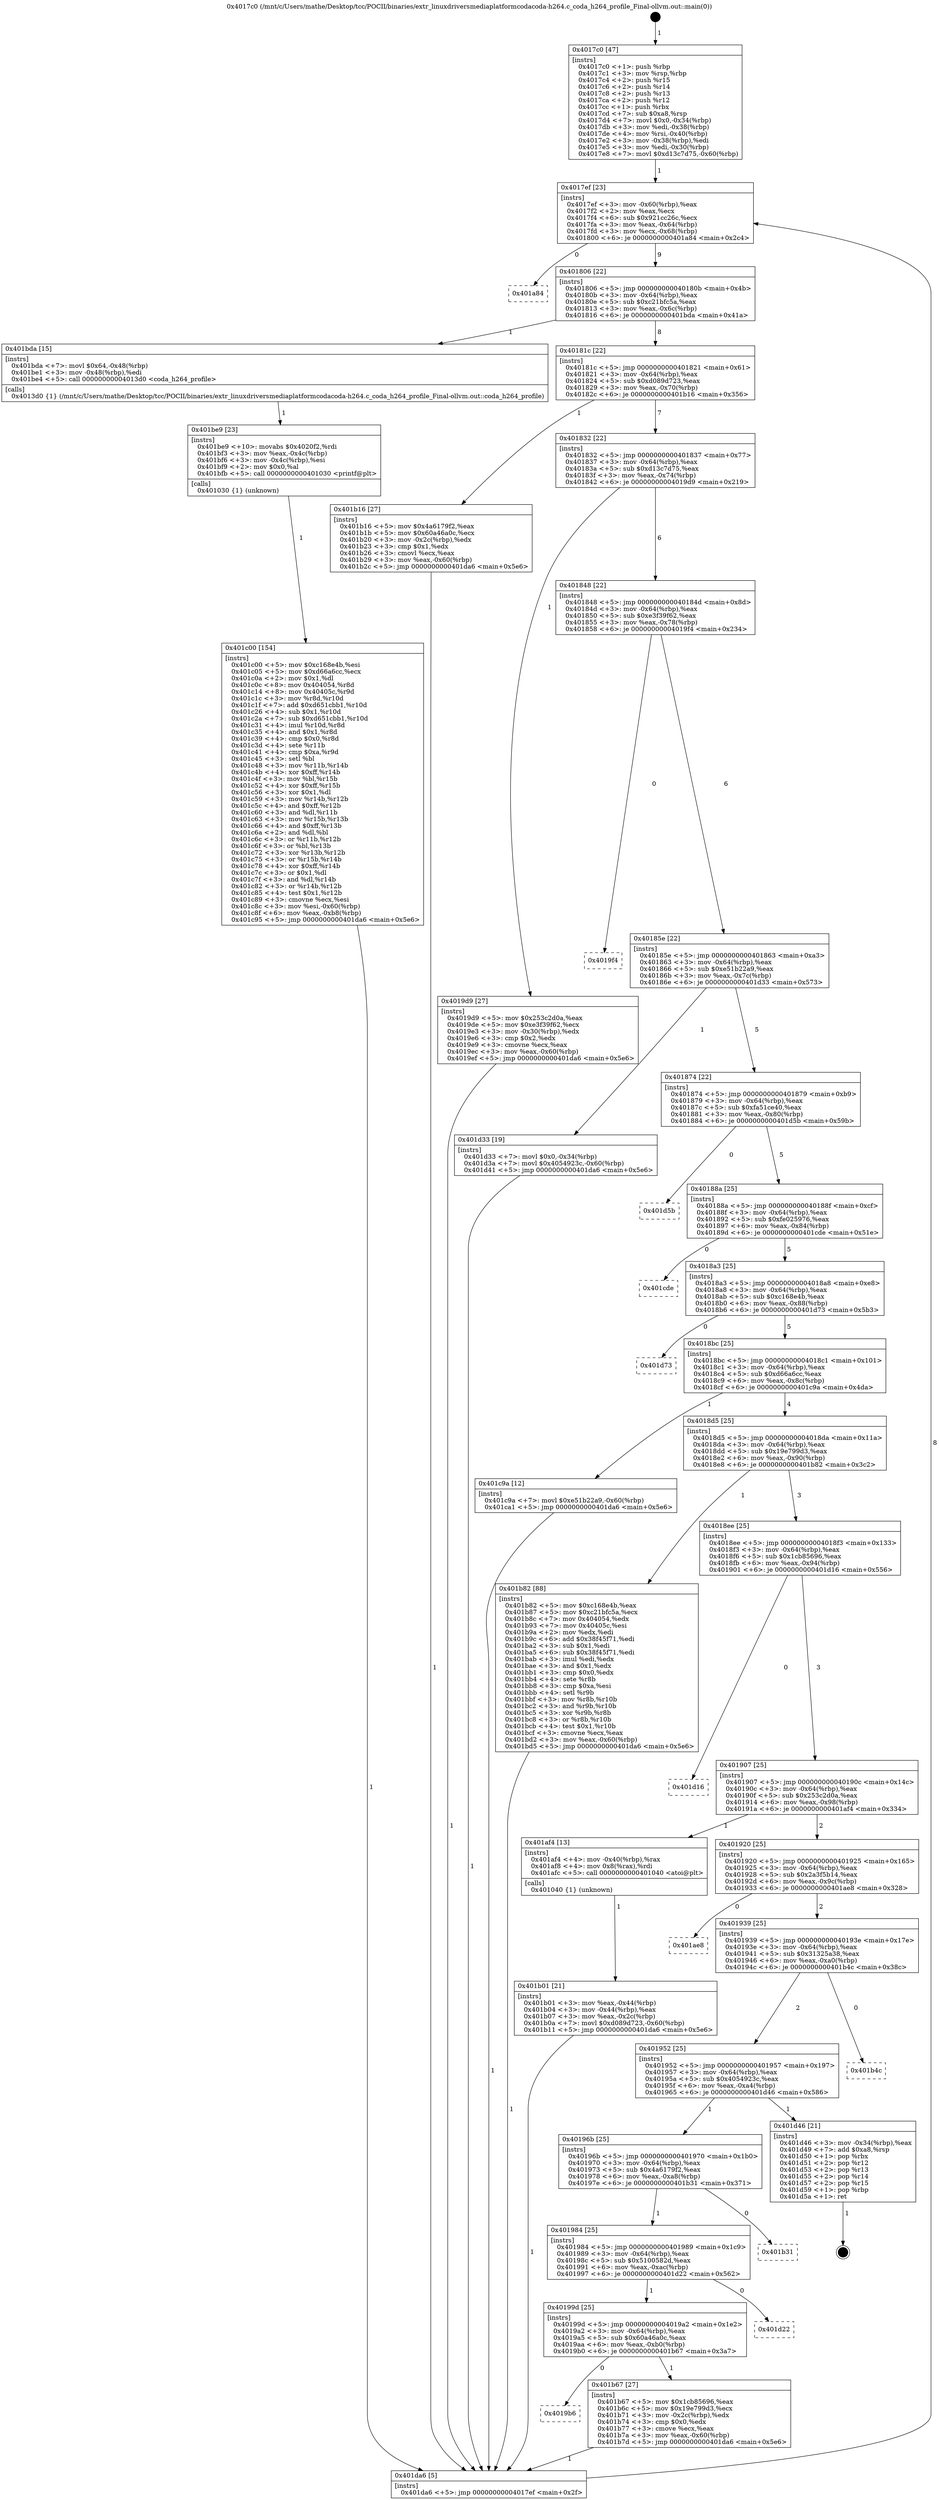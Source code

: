 digraph "0x4017c0" {
  label = "0x4017c0 (/mnt/c/Users/mathe/Desktop/tcc/POCII/binaries/extr_linuxdriversmediaplatformcodacoda-h264.c_coda_h264_profile_Final-ollvm.out::main(0))"
  labelloc = "t"
  node[shape=record]

  Entry [label="",width=0.3,height=0.3,shape=circle,fillcolor=black,style=filled]
  "0x4017ef" [label="{
     0x4017ef [23]\l
     | [instrs]\l
     &nbsp;&nbsp;0x4017ef \<+3\>: mov -0x60(%rbp),%eax\l
     &nbsp;&nbsp;0x4017f2 \<+2\>: mov %eax,%ecx\l
     &nbsp;&nbsp;0x4017f4 \<+6\>: sub $0x921cc26c,%ecx\l
     &nbsp;&nbsp;0x4017fa \<+3\>: mov %eax,-0x64(%rbp)\l
     &nbsp;&nbsp;0x4017fd \<+3\>: mov %ecx,-0x68(%rbp)\l
     &nbsp;&nbsp;0x401800 \<+6\>: je 0000000000401a84 \<main+0x2c4\>\l
  }"]
  "0x401a84" [label="{
     0x401a84\l
  }", style=dashed]
  "0x401806" [label="{
     0x401806 [22]\l
     | [instrs]\l
     &nbsp;&nbsp;0x401806 \<+5\>: jmp 000000000040180b \<main+0x4b\>\l
     &nbsp;&nbsp;0x40180b \<+3\>: mov -0x64(%rbp),%eax\l
     &nbsp;&nbsp;0x40180e \<+5\>: sub $0xc21bfc5a,%eax\l
     &nbsp;&nbsp;0x401813 \<+3\>: mov %eax,-0x6c(%rbp)\l
     &nbsp;&nbsp;0x401816 \<+6\>: je 0000000000401bda \<main+0x41a\>\l
  }"]
  Exit [label="",width=0.3,height=0.3,shape=circle,fillcolor=black,style=filled,peripheries=2]
  "0x401bda" [label="{
     0x401bda [15]\l
     | [instrs]\l
     &nbsp;&nbsp;0x401bda \<+7\>: movl $0x64,-0x48(%rbp)\l
     &nbsp;&nbsp;0x401be1 \<+3\>: mov -0x48(%rbp),%edi\l
     &nbsp;&nbsp;0x401be4 \<+5\>: call 00000000004013d0 \<coda_h264_profile\>\l
     | [calls]\l
     &nbsp;&nbsp;0x4013d0 \{1\} (/mnt/c/Users/mathe/Desktop/tcc/POCII/binaries/extr_linuxdriversmediaplatformcodacoda-h264.c_coda_h264_profile_Final-ollvm.out::coda_h264_profile)\l
  }"]
  "0x40181c" [label="{
     0x40181c [22]\l
     | [instrs]\l
     &nbsp;&nbsp;0x40181c \<+5\>: jmp 0000000000401821 \<main+0x61\>\l
     &nbsp;&nbsp;0x401821 \<+3\>: mov -0x64(%rbp),%eax\l
     &nbsp;&nbsp;0x401824 \<+5\>: sub $0xd089d723,%eax\l
     &nbsp;&nbsp;0x401829 \<+3\>: mov %eax,-0x70(%rbp)\l
     &nbsp;&nbsp;0x40182c \<+6\>: je 0000000000401b16 \<main+0x356\>\l
  }"]
  "0x401c00" [label="{
     0x401c00 [154]\l
     | [instrs]\l
     &nbsp;&nbsp;0x401c00 \<+5\>: mov $0xc168e4b,%esi\l
     &nbsp;&nbsp;0x401c05 \<+5\>: mov $0xd66a6cc,%ecx\l
     &nbsp;&nbsp;0x401c0a \<+2\>: mov $0x1,%dl\l
     &nbsp;&nbsp;0x401c0c \<+8\>: mov 0x404054,%r8d\l
     &nbsp;&nbsp;0x401c14 \<+8\>: mov 0x40405c,%r9d\l
     &nbsp;&nbsp;0x401c1c \<+3\>: mov %r8d,%r10d\l
     &nbsp;&nbsp;0x401c1f \<+7\>: add $0xd651cbb1,%r10d\l
     &nbsp;&nbsp;0x401c26 \<+4\>: sub $0x1,%r10d\l
     &nbsp;&nbsp;0x401c2a \<+7\>: sub $0xd651cbb1,%r10d\l
     &nbsp;&nbsp;0x401c31 \<+4\>: imul %r10d,%r8d\l
     &nbsp;&nbsp;0x401c35 \<+4\>: and $0x1,%r8d\l
     &nbsp;&nbsp;0x401c39 \<+4\>: cmp $0x0,%r8d\l
     &nbsp;&nbsp;0x401c3d \<+4\>: sete %r11b\l
     &nbsp;&nbsp;0x401c41 \<+4\>: cmp $0xa,%r9d\l
     &nbsp;&nbsp;0x401c45 \<+3\>: setl %bl\l
     &nbsp;&nbsp;0x401c48 \<+3\>: mov %r11b,%r14b\l
     &nbsp;&nbsp;0x401c4b \<+4\>: xor $0xff,%r14b\l
     &nbsp;&nbsp;0x401c4f \<+3\>: mov %bl,%r15b\l
     &nbsp;&nbsp;0x401c52 \<+4\>: xor $0xff,%r15b\l
     &nbsp;&nbsp;0x401c56 \<+3\>: xor $0x1,%dl\l
     &nbsp;&nbsp;0x401c59 \<+3\>: mov %r14b,%r12b\l
     &nbsp;&nbsp;0x401c5c \<+4\>: and $0xff,%r12b\l
     &nbsp;&nbsp;0x401c60 \<+3\>: and %dl,%r11b\l
     &nbsp;&nbsp;0x401c63 \<+3\>: mov %r15b,%r13b\l
     &nbsp;&nbsp;0x401c66 \<+4\>: and $0xff,%r13b\l
     &nbsp;&nbsp;0x401c6a \<+2\>: and %dl,%bl\l
     &nbsp;&nbsp;0x401c6c \<+3\>: or %r11b,%r12b\l
     &nbsp;&nbsp;0x401c6f \<+3\>: or %bl,%r13b\l
     &nbsp;&nbsp;0x401c72 \<+3\>: xor %r13b,%r12b\l
     &nbsp;&nbsp;0x401c75 \<+3\>: or %r15b,%r14b\l
     &nbsp;&nbsp;0x401c78 \<+4\>: xor $0xff,%r14b\l
     &nbsp;&nbsp;0x401c7c \<+3\>: or $0x1,%dl\l
     &nbsp;&nbsp;0x401c7f \<+3\>: and %dl,%r14b\l
     &nbsp;&nbsp;0x401c82 \<+3\>: or %r14b,%r12b\l
     &nbsp;&nbsp;0x401c85 \<+4\>: test $0x1,%r12b\l
     &nbsp;&nbsp;0x401c89 \<+3\>: cmovne %ecx,%esi\l
     &nbsp;&nbsp;0x401c8c \<+3\>: mov %esi,-0x60(%rbp)\l
     &nbsp;&nbsp;0x401c8f \<+6\>: mov %eax,-0xb8(%rbp)\l
     &nbsp;&nbsp;0x401c95 \<+5\>: jmp 0000000000401da6 \<main+0x5e6\>\l
  }"]
  "0x401b16" [label="{
     0x401b16 [27]\l
     | [instrs]\l
     &nbsp;&nbsp;0x401b16 \<+5\>: mov $0x4a6179f2,%eax\l
     &nbsp;&nbsp;0x401b1b \<+5\>: mov $0x60a46a0c,%ecx\l
     &nbsp;&nbsp;0x401b20 \<+3\>: mov -0x2c(%rbp),%edx\l
     &nbsp;&nbsp;0x401b23 \<+3\>: cmp $0x1,%edx\l
     &nbsp;&nbsp;0x401b26 \<+3\>: cmovl %ecx,%eax\l
     &nbsp;&nbsp;0x401b29 \<+3\>: mov %eax,-0x60(%rbp)\l
     &nbsp;&nbsp;0x401b2c \<+5\>: jmp 0000000000401da6 \<main+0x5e6\>\l
  }"]
  "0x401832" [label="{
     0x401832 [22]\l
     | [instrs]\l
     &nbsp;&nbsp;0x401832 \<+5\>: jmp 0000000000401837 \<main+0x77\>\l
     &nbsp;&nbsp;0x401837 \<+3\>: mov -0x64(%rbp),%eax\l
     &nbsp;&nbsp;0x40183a \<+5\>: sub $0xd13c7d75,%eax\l
     &nbsp;&nbsp;0x40183f \<+3\>: mov %eax,-0x74(%rbp)\l
     &nbsp;&nbsp;0x401842 \<+6\>: je 00000000004019d9 \<main+0x219\>\l
  }"]
  "0x401be9" [label="{
     0x401be9 [23]\l
     | [instrs]\l
     &nbsp;&nbsp;0x401be9 \<+10\>: movabs $0x4020f2,%rdi\l
     &nbsp;&nbsp;0x401bf3 \<+3\>: mov %eax,-0x4c(%rbp)\l
     &nbsp;&nbsp;0x401bf6 \<+3\>: mov -0x4c(%rbp),%esi\l
     &nbsp;&nbsp;0x401bf9 \<+2\>: mov $0x0,%al\l
     &nbsp;&nbsp;0x401bfb \<+5\>: call 0000000000401030 \<printf@plt\>\l
     | [calls]\l
     &nbsp;&nbsp;0x401030 \{1\} (unknown)\l
  }"]
  "0x4019d9" [label="{
     0x4019d9 [27]\l
     | [instrs]\l
     &nbsp;&nbsp;0x4019d9 \<+5\>: mov $0x253c2d0a,%eax\l
     &nbsp;&nbsp;0x4019de \<+5\>: mov $0xe3f39f62,%ecx\l
     &nbsp;&nbsp;0x4019e3 \<+3\>: mov -0x30(%rbp),%edx\l
     &nbsp;&nbsp;0x4019e6 \<+3\>: cmp $0x2,%edx\l
     &nbsp;&nbsp;0x4019e9 \<+3\>: cmovne %ecx,%eax\l
     &nbsp;&nbsp;0x4019ec \<+3\>: mov %eax,-0x60(%rbp)\l
     &nbsp;&nbsp;0x4019ef \<+5\>: jmp 0000000000401da6 \<main+0x5e6\>\l
  }"]
  "0x401848" [label="{
     0x401848 [22]\l
     | [instrs]\l
     &nbsp;&nbsp;0x401848 \<+5\>: jmp 000000000040184d \<main+0x8d\>\l
     &nbsp;&nbsp;0x40184d \<+3\>: mov -0x64(%rbp),%eax\l
     &nbsp;&nbsp;0x401850 \<+5\>: sub $0xe3f39f62,%eax\l
     &nbsp;&nbsp;0x401855 \<+3\>: mov %eax,-0x78(%rbp)\l
     &nbsp;&nbsp;0x401858 \<+6\>: je 00000000004019f4 \<main+0x234\>\l
  }"]
  "0x401da6" [label="{
     0x401da6 [5]\l
     | [instrs]\l
     &nbsp;&nbsp;0x401da6 \<+5\>: jmp 00000000004017ef \<main+0x2f\>\l
  }"]
  "0x4017c0" [label="{
     0x4017c0 [47]\l
     | [instrs]\l
     &nbsp;&nbsp;0x4017c0 \<+1\>: push %rbp\l
     &nbsp;&nbsp;0x4017c1 \<+3\>: mov %rsp,%rbp\l
     &nbsp;&nbsp;0x4017c4 \<+2\>: push %r15\l
     &nbsp;&nbsp;0x4017c6 \<+2\>: push %r14\l
     &nbsp;&nbsp;0x4017c8 \<+2\>: push %r13\l
     &nbsp;&nbsp;0x4017ca \<+2\>: push %r12\l
     &nbsp;&nbsp;0x4017cc \<+1\>: push %rbx\l
     &nbsp;&nbsp;0x4017cd \<+7\>: sub $0xa8,%rsp\l
     &nbsp;&nbsp;0x4017d4 \<+7\>: movl $0x0,-0x34(%rbp)\l
     &nbsp;&nbsp;0x4017db \<+3\>: mov %edi,-0x38(%rbp)\l
     &nbsp;&nbsp;0x4017de \<+4\>: mov %rsi,-0x40(%rbp)\l
     &nbsp;&nbsp;0x4017e2 \<+3\>: mov -0x38(%rbp),%edi\l
     &nbsp;&nbsp;0x4017e5 \<+3\>: mov %edi,-0x30(%rbp)\l
     &nbsp;&nbsp;0x4017e8 \<+7\>: movl $0xd13c7d75,-0x60(%rbp)\l
  }"]
  "0x4019b6" [label="{
     0x4019b6\l
  }", style=dashed]
  "0x4019f4" [label="{
     0x4019f4\l
  }", style=dashed]
  "0x40185e" [label="{
     0x40185e [22]\l
     | [instrs]\l
     &nbsp;&nbsp;0x40185e \<+5\>: jmp 0000000000401863 \<main+0xa3\>\l
     &nbsp;&nbsp;0x401863 \<+3\>: mov -0x64(%rbp),%eax\l
     &nbsp;&nbsp;0x401866 \<+5\>: sub $0xe51b22a9,%eax\l
     &nbsp;&nbsp;0x40186b \<+3\>: mov %eax,-0x7c(%rbp)\l
     &nbsp;&nbsp;0x40186e \<+6\>: je 0000000000401d33 \<main+0x573\>\l
  }"]
  "0x401b67" [label="{
     0x401b67 [27]\l
     | [instrs]\l
     &nbsp;&nbsp;0x401b67 \<+5\>: mov $0x1cb85696,%eax\l
     &nbsp;&nbsp;0x401b6c \<+5\>: mov $0x19e799d3,%ecx\l
     &nbsp;&nbsp;0x401b71 \<+3\>: mov -0x2c(%rbp),%edx\l
     &nbsp;&nbsp;0x401b74 \<+3\>: cmp $0x0,%edx\l
     &nbsp;&nbsp;0x401b77 \<+3\>: cmove %ecx,%eax\l
     &nbsp;&nbsp;0x401b7a \<+3\>: mov %eax,-0x60(%rbp)\l
     &nbsp;&nbsp;0x401b7d \<+5\>: jmp 0000000000401da6 \<main+0x5e6\>\l
  }"]
  "0x401d33" [label="{
     0x401d33 [19]\l
     | [instrs]\l
     &nbsp;&nbsp;0x401d33 \<+7\>: movl $0x0,-0x34(%rbp)\l
     &nbsp;&nbsp;0x401d3a \<+7\>: movl $0x4054923c,-0x60(%rbp)\l
     &nbsp;&nbsp;0x401d41 \<+5\>: jmp 0000000000401da6 \<main+0x5e6\>\l
  }"]
  "0x401874" [label="{
     0x401874 [22]\l
     | [instrs]\l
     &nbsp;&nbsp;0x401874 \<+5\>: jmp 0000000000401879 \<main+0xb9\>\l
     &nbsp;&nbsp;0x401879 \<+3\>: mov -0x64(%rbp),%eax\l
     &nbsp;&nbsp;0x40187c \<+5\>: sub $0xfa51ce40,%eax\l
     &nbsp;&nbsp;0x401881 \<+3\>: mov %eax,-0x80(%rbp)\l
     &nbsp;&nbsp;0x401884 \<+6\>: je 0000000000401d5b \<main+0x59b\>\l
  }"]
  "0x40199d" [label="{
     0x40199d [25]\l
     | [instrs]\l
     &nbsp;&nbsp;0x40199d \<+5\>: jmp 00000000004019a2 \<main+0x1e2\>\l
     &nbsp;&nbsp;0x4019a2 \<+3\>: mov -0x64(%rbp),%eax\l
     &nbsp;&nbsp;0x4019a5 \<+5\>: sub $0x60a46a0c,%eax\l
     &nbsp;&nbsp;0x4019aa \<+6\>: mov %eax,-0xb0(%rbp)\l
     &nbsp;&nbsp;0x4019b0 \<+6\>: je 0000000000401b67 \<main+0x3a7\>\l
  }"]
  "0x401d5b" [label="{
     0x401d5b\l
  }", style=dashed]
  "0x40188a" [label="{
     0x40188a [25]\l
     | [instrs]\l
     &nbsp;&nbsp;0x40188a \<+5\>: jmp 000000000040188f \<main+0xcf\>\l
     &nbsp;&nbsp;0x40188f \<+3\>: mov -0x64(%rbp),%eax\l
     &nbsp;&nbsp;0x401892 \<+5\>: sub $0xfe025976,%eax\l
     &nbsp;&nbsp;0x401897 \<+6\>: mov %eax,-0x84(%rbp)\l
     &nbsp;&nbsp;0x40189d \<+6\>: je 0000000000401cde \<main+0x51e\>\l
  }"]
  "0x401d22" [label="{
     0x401d22\l
  }", style=dashed]
  "0x401cde" [label="{
     0x401cde\l
  }", style=dashed]
  "0x4018a3" [label="{
     0x4018a3 [25]\l
     | [instrs]\l
     &nbsp;&nbsp;0x4018a3 \<+5\>: jmp 00000000004018a8 \<main+0xe8\>\l
     &nbsp;&nbsp;0x4018a8 \<+3\>: mov -0x64(%rbp),%eax\l
     &nbsp;&nbsp;0x4018ab \<+5\>: sub $0xc168e4b,%eax\l
     &nbsp;&nbsp;0x4018b0 \<+6\>: mov %eax,-0x88(%rbp)\l
     &nbsp;&nbsp;0x4018b6 \<+6\>: je 0000000000401d73 \<main+0x5b3\>\l
  }"]
  "0x401984" [label="{
     0x401984 [25]\l
     | [instrs]\l
     &nbsp;&nbsp;0x401984 \<+5\>: jmp 0000000000401989 \<main+0x1c9\>\l
     &nbsp;&nbsp;0x401989 \<+3\>: mov -0x64(%rbp),%eax\l
     &nbsp;&nbsp;0x40198c \<+5\>: sub $0x5100582d,%eax\l
     &nbsp;&nbsp;0x401991 \<+6\>: mov %eax,-0xac(%rbp)\l
     &nbsp;&nbsp;0x401997 \<+6\>: je 0000000000401d22 \<main+0x562\>\l
  }"]
  "0x401d73" [label="{
     0x401d73\l
  }", style=dashed]
  "0x4018bc" [label="{
     0x4018bc [25]\l
     | [instrs]\l
     &nbsp;&nbsp;0x4018bc \<+5\>: jmp 00000000004018c1 \<main+0x101\>\l
     &nbsp;&nbsp;0x4018c1 \<+3\>: mov -0x64(%rbp),%eax\l
     &nbsp;&nbsp;0x4018c4 \<+5\>: sub $0xd66a6cc,%eax\l
     &nbsp;&nbsp;0x4018c9 \<+6\>: mov %eax,-0x8c(%rbp)\l
     &nbsp;&nbsp;0x4018cf \<+6\>: je 0000000000401c9a \<main+0x4da\>\l
  }"]
  "0x401b31" [label="{
     0x401b31\l
  }", style=dashed]
  "0x401c9a" [label="{
     0x401c9a [12]\l
     | [instrs]\l
     &nbsp;&nbsp;0x401c9a \<+7\>: movl $0xe51b22a9,-0x60(%rbp)\l
     &nbsp;&nbsp;0x401ca1 \<+5\>: jmp 0000000000401da6 \<main+0x5e6\>\l
  }"]
  "0x4018d5" [label="{
     0x4018d5 [25]\l
     | [instrs]\l
     &nbsp;&nbsp;0x4018d5 \<+5\>: jmp 00000000004018da \<main+0x11a\>\l
     &nbsp;&nbsp;0x4018da \<+3\>: mov -0x64(%rbp),%eax\l
     &nbsp;&nbsp;0x4018dd \<+5\>: sub $0x19e799d3,%eax\l
     &nbsp;&nbsp;0x4018e2 \<+6\>: mov %eax,-0x90(%rbp)\l
     &nbsp;&nbsp;0x4018e8 \<+6\>: je 0000000000401b82 \<main+0x3c2\>\l
  }"]
  "0x40196b" [label="{
     0x40196b [25]\l
     | [instrs]\l
     &nbsp;&nbsp;0x40196b \<+5\>: jmp 0000000000401970 \<main+0x1b0\>\l
     &nbsp;&nbsp;0x401970 \<+3\>: mov -0x64(%rbp),%eax\l
     &nbsp;&nbsp;0x401973 \<+5\>: sub $0x4a6179f2,%eax\l
     &nbsp;&nbsp;0x401978 \<+6\>: mov %eax,-0xa8(%rbp)\l
     &nbsp;&nbsp;0x40197e \<+6\>: je 0000000000401b31 \<main+0x371\>\l
  }"]
  "0x401b82" [label="{
     0x401b82 [88]\l
     | [instrs]\l
     &nbsp;&nbsp;0x401b82 \<+5\>: mov $0xc168e4b,%eax\l
     &nbsp;&nbsp;0x401b87 \<+5\>: mov $0xc21bfc5a,%ecx\l
     &nbsp;&nbsp;0x401b8c \<+7\>: mov 0x404054,%edx\l
     &nbsp;&nbsp;0x401b93 \<+7\>: mov 0x40405c,%esi\l
     &nbsp;&nbsp;0x401b9a \<+2\>: mov %edx,%edi\l
     &nbsp;&nbsp;0x401b9c \<+6\>: add $0x38f45f71,%edi\l
     &nbsp;&nbsp;0x401ba2 \<+3\>: sub $0x1,%edi\l
     &nbsp;&nbsp;0x401ba5 \<+6\>: sub $0x38f45f71,%edi\l
     &nbsp;&nbsp;0x401bab \<+3\>: imul %edi,%edx\l
     &nbsp;&nbsp;0x401bae \<+3\>: and $0x1,%edx\l
     &nbsp;&nbsp;0x401bb1 \<+3\>: cmp $0x0,%edx\l
     &nbsp;&nbsp;0x401bb4 \<+4\>: sete %r8b\l
     &nbsp;&nbsp;0x401bb8 \<+3\>: cmp $0xa,%esi\l
     &nbsp;&nbsp;0x401bbb \<+4\>: setl %r9b\l
     &nbsp;&nbsp;0x401bbf \<+3\>: mov %r8b,%r10b\l
     &nbsp;&nbsp;0x401bc2 \<+3\>: and %r9b,%r10b\l
     &nbsp;&nbsp;0x401bc5 \<+3\>: xor %r9b,%r8b\l
     &nbsp;&nbsp;0x401bc8 \<+3\>: or %r8b,%r10b\l
     &nbsp;&nbsp;0x401bcb \<+4\>: test $0x1,%r10b\l
     &nbsp;&nbsp;0x401bcf \<+3\>: cmovne %ecx,%eax\l
     &nbsp;&nbsp;0x401bd2 \<+3\>: mov %eax,-0x60(%rbp)\l
     &nbsp;&nbsp;0x401bd5 \<+5\>: jmp 0000000000401da6 \<main+0x5e6\>\l
  }"]
  "0x4018ee" [label="{
     0x4018ee [25]\l
     | [instrs]\l
     &nbsp;&nbsp;0x4018ee \<+5\>: jmp 00000000004018f3 \<main+0x133\>\l
     &nbsp;&nbsp;0x4018f3 \<+3\>: mov -0x64(%rbp),%eax\l
     &nbsp;&nbsp;0x4018f6 \<+5\>: sub $0x1cb85696,%eax\l
     &nbsp;&nbsp;0x4018fb \<+6\>: mov %eax,-0x94(%rbp)\l
     &nbsp;&nbsp;0x401901 \<+6\>: je 0000000000401d16 \<main+0x556\>\l
  }"]
  "0x401d46" [label="{
     0x401d46 [21]\l
     | [instrs]\l
     &nbsp;&nbsp;0x401d46 \<+3\>: mov -0x34(%rbp),%eax\l
     &nbsp;&nbsp;0x401d49 \<+7\>: add $0xa8,%rsp\l
     &nbsp;&nbsp;0x401d50 \<+1\>: pop %rbx\l
     &nbsp;&nbsp;0x401d51 \<+2\>: pop %r12\l
     &nbsp;&nbsp;0x401d53 \<+2\>: pop %r13\l
     &nbsp;&nbsp;0x401d55 \<+2\>: pop %r14\l
     &nbsp;&nbsp;0x401d57 \<+2\>: pop %r15\l
     &nbsp;&nbsp;0x401d59 \<+1\>: pop %rbp\l
     &nbsp;&nbsp;0x401d5a \<+1\>: ret\l
  }"]
  "0x401d16" [label="{
     0x401d16\l
  }", style=dashed]
  "0x401907" [label="{
     0x401907 [25]\l
     | [instrs]\l
     &nbsp;&nbsp;0x401907 \<+5\>: jmp 000000000040190c \<main+0x14c\>\l
     &nbsp;&nbsp;0x40190c \<+3\>: mov -0x64(%rbp),%eax\l
     &nbsp;&nbsp;0x40190f \<+5\>: sub $0x253c2d0a,%eax\l
     &nbsp;&nbsp;0x401914 \<+6\>: mov %eax,-0x98(%rbp)\l
     &nbsp;&nbsp;0x40191a \<+6\>: je 0000000000401af4 \<main+0x334\>\l
  }"]
  "0x401952" [label="{
     0x401952 [25]\l
     | [instrs]\l
     &nbsp;&nbsp;0x401952 \<+5\>: jmp 0000000000401957 \<main+0x197\>\l
     &nbsp;&nbsp;0x401957 \<+3\>: mov -0x64(%rbp),%eax\l
     &nbsp;&nbsp;0x40195a \<+5\>: sub $0x4054923c,%eax\l
     &nbsp;&nbsp;0x40195f \<+6\>: mov %eax,-0xa4(%rbp)\l
     &nbsp;&nbsp;0x401965 \<+6\>: je 0000000000401d46 \<main+0x586\>\l
  }"]
  "0x401af4" [label="{
     0x401af4 [13]\l
     | [instrs]\l
     &nbsp;&nbsp;0x401af4 \<+4\>: mov -0x40(%rbp),%rax\l
     &nbsp;&nbsp;0x401af8 \<+4\>: mov 0x8(%rax),%rdi\l
     &nbsp;&nbsp;0x401afc \<+5\>: call 0000000000401040 \<atoi@plt\>\l
     | [calls]\l
     &nbsp;&nbsp;0x401040 \{1\} (unknown)\l
  }"]
  "0x401920" [label="{
     0x401920 [25]\l
     | [instrs]\l
     &nbsp;&nbsp;0x401920 \<+5\>: jmp 0000000000401925 \<main+0x165\>\l
     &nbsp;&nbsp;0x401925 \<+3\>: mov -0x64(%rbp),%eax\l
     &nbsp;&nbsp;0x401928 \<+5\>: sub $0x2a3f5b14,%eax\l
     &nbsp;&nbsp;0x40192d \<+6\>: mov %eax,-0x9c(%rbp)\l
     &nbsp;&nbsp;0x401933 \<+6\>: je 0000000000401ae8 \<main+0x328\>\l
  }"]
  "0x401b01" [label="{
     0x401b01 [21]\l
     | [instrs]\l
     &nbsp;&nbsp;0x401b01 \<+3\>: mov %eax,-0x44(%rbp)\l
     &nbsp;&nbsp;0x401b04 \<+3\>: mov -0x44(%rbp),%eax\l
     &nbsp;&nbsp;0x401b07 \<+3\>: mov %eax,-0x2c(%rbp)\l
     &nbsp;&nbsp;0x401b0a \<+7\>: movl $0xd089d723,-0x60(%rbp)\l
     &nbsp;&nbsp;0x401b11 \<+5\>: jmp 0000000000401da6 \<main+0x5e6\>\l
  }"]
  "0x401b4c" [label="{
     0x401b4c\l
  }", style=dashed]
  "0x401ae8" [label="{
     0x401ae8\l
  }", style=dashed]
  "0x401939" [label="{
     0x401939 [25]\l
     | [instrs]\l
     &nbsp;&nbsp;0x401939 \<+5\>: jmp 000000000040193e \<main+0x17e\>\l
     &nbsp;&nbsp;0x40193e \<+3\>: mov -0x64(%rbp),%eax\l
     &nbsp;&nbsp;0x401941 \<+5\>: sub $0x31325a38,%eax\l
     &nbsp;&nbsp;0x401946 \<+6\>: mov %eax,-0xa0(%rbp)\l
     &nbsp;&nbsp;0x40194c \<+6\>: je 0000000000401b4c \<main+0x38c\>\l
  }"]
  Entry -> "0x4017c0" [label=" 1"]
  "0x4017ef" -> "0x401a84" [label=" 0"]
  "0x4017ef" -> "0x401806" [label=" 9"]
  "0x401d46" -> Exit [label=" 1"]
  "0x401806" -> "0x401bda" [label=" 1"]
  "0x401806" -> "0x40181c" [label=" 8"]
  "0x401d33" -> "0x401da6" [label=" 1"]
  "0x40181c" -> "0x401b16" [label=" 1"]
  "0x40181c" -> "0x401832" [label=" 7"]
  "0x401c9a" -> "0x401da6" [label=" 1"]
  "0x401832" -> "0x4019d9" [label=" 1"]
  "0x401832" -> "0x401848" [label=" 6"]
  "0x4019d9" -> "0x401da6" [label=" 1"]
  "0x4017c0" -> "0x4017ef" [label=" 1"]
  "0x401da6" -> "0x4017ef" [label=" 8"]
  "0x401c00" -> "0x401da6" [label=" 1"]
  "0x401848" -> "0x4019f4" [label=" 0"]
  "0x401848" -> "0x40185e" [label=" 6"]
  "0x401be9" -> "0x401c00" [label=" 1"]
  "0x40185e" -> "0x401d33" [label=" 1"]
  "0x40185e" -> "0x401874" [label=" 5"]
  "0x401bda" -> "0x401be9" [label=" 1"]
  "0x401874" -> "0x401d5b" [label=" 0"]
  "0x401874" -> "0x40188a" [label=" 5"]
  "0x401b67" -> "0x401da6" [label=" 1"]
  "0x40188a" -> "0x401cde" [label=" 0"]
  "0x40188a" -> "0x4018a3" [label=" 5"]
  "0x40199d" -> "0x4019b6" [label=" 0"]
  "0x4018a3" -> "0x401d73" [label=" 0"]
  "0x4018a3" -> "0x4018bc" [label=" 5"]
  "0x401b82" -> "0x401da6" [label=" 1"]
  "0x4018bc" -> "0x401c9a" [label=" 1"]
  "0x4018bc" -> "0x4018d5" [label=" 4"]
  "0x401984" -> "0x40199d" [label=" 1"]
  "0x4018d5" -> "0x401b82" [label=" 1"]
  "0x4018d5" -> "0x4018ee" [label=" 3"]
  "0x40199d" -> "0x401b67" [label=" 1"]
  "0x4018ee" -> "0x401d16" [label=" 0"]
  "0x4018ee" -> "0x401907" [label=" 3"]
  "0x40196b" -> "0x401984" [label=" 1"]
  "0x401907" -> "0x401af4" [label=" 1"]
  "0x401907" -> "0x401920" [label=" 2"]
  "0x401af4" -> "0x401b01" [label=" 1"]
  "0x401b01" -> "0x401da6" [label=" 1"]
  "0x401b16" -> "0x401da6" [label=" 1"]
  "0x401984" -> "0x401d22" [label=" 0"]
  "0x401920" -> "0x401ae8" [label=" 0"]
  "0x401920" -> "0x401939" [label=" 2"]
  "0x401952" -> "0x40196b" [label=" 1"]
  "0x401939" -> "0x401b4c" [label=" 0"]
  "0x401939" -> "0x401952" [label=" 2"]
  "0x40196b" -> "0x401b31" [label=" 0"]
  "0x401952" -> "0x401d46" [label=" 1"]
}
